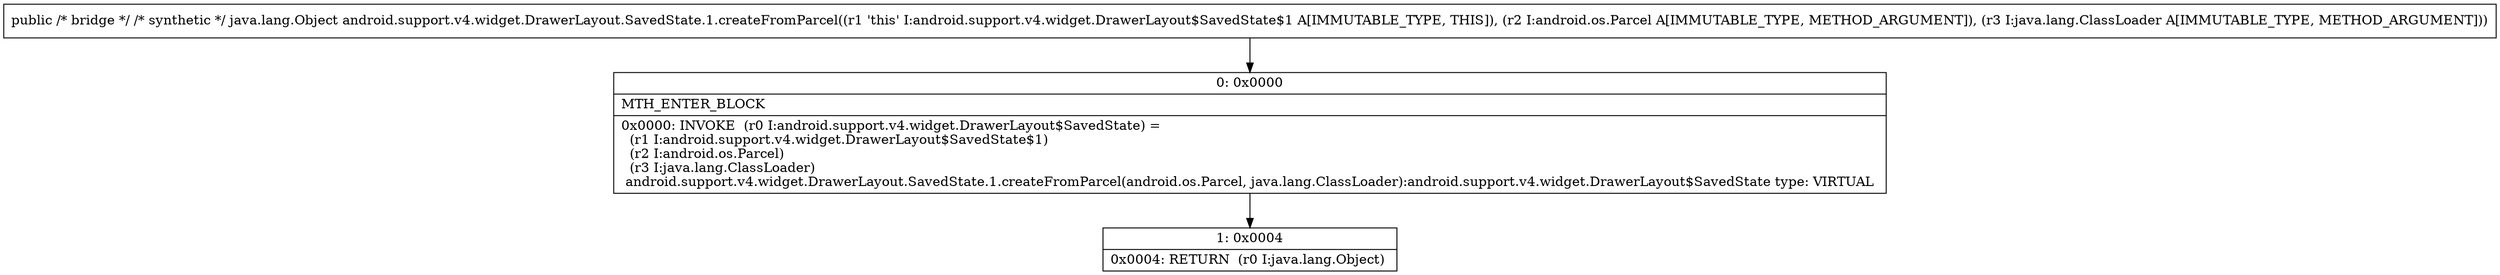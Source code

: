 digraph "CFG forandroid.support.v4.widget.DrawerLayout.SavedState.1.createFromParcel(Landroid\/os\/Parcel;Ljava\/lang\/ClassLoader;)Ljava\/lang\/Object;" {
Node_0 [shape=record,label="{0\:\ 0x0000|MTH_ENTER_BLOCK\l|0x0000: INVOKE  (r0 I:android.support.v4.widget.DrawerLayout$SavedState) = \l  (r1 I:android.support.v4.widget.DrawerLayout$SavedState$1)\l  (r2 I:android.os.Parcel)\l  (r3 I:java.lang.ClassLoader)\l android.support.v4.widget.DrawerLayout.SavedState.1.createFromParcel(android.os.Parcel, java.lang.ClassLoader):android.support.v4.widget.DrawerLayout$SavedState type: VIRTUAL \l}"];
Node_1 [shape=record,label="{1\:\ 0x0004|0x0004: RETURN  (r0 I:java.lang.Object) \l}"];
MethodNode[shape=record,label="{public \/* bridge *\/ \/* synthetic *\/ java.lang.Object android.support.v4.widget.DrawerLayout.SavedState.1.createFromParcel((r1 'this' I:android.support.v4.widget.DrawerLayout$SavedState$1 A[IMMUTABLE_TYPE, THIS]), (r2 I:android.os.Parcel A[IMMUTABLE_TYPE, METHOD_ARGUMENT]), (r3 I:java.lang.ClassLoader A[IMMUTABLE_TYPE, METHOD_ARGUMENT])) }"];
MethodNode -> Node_0;
Node_0 -> Node_1;
}

